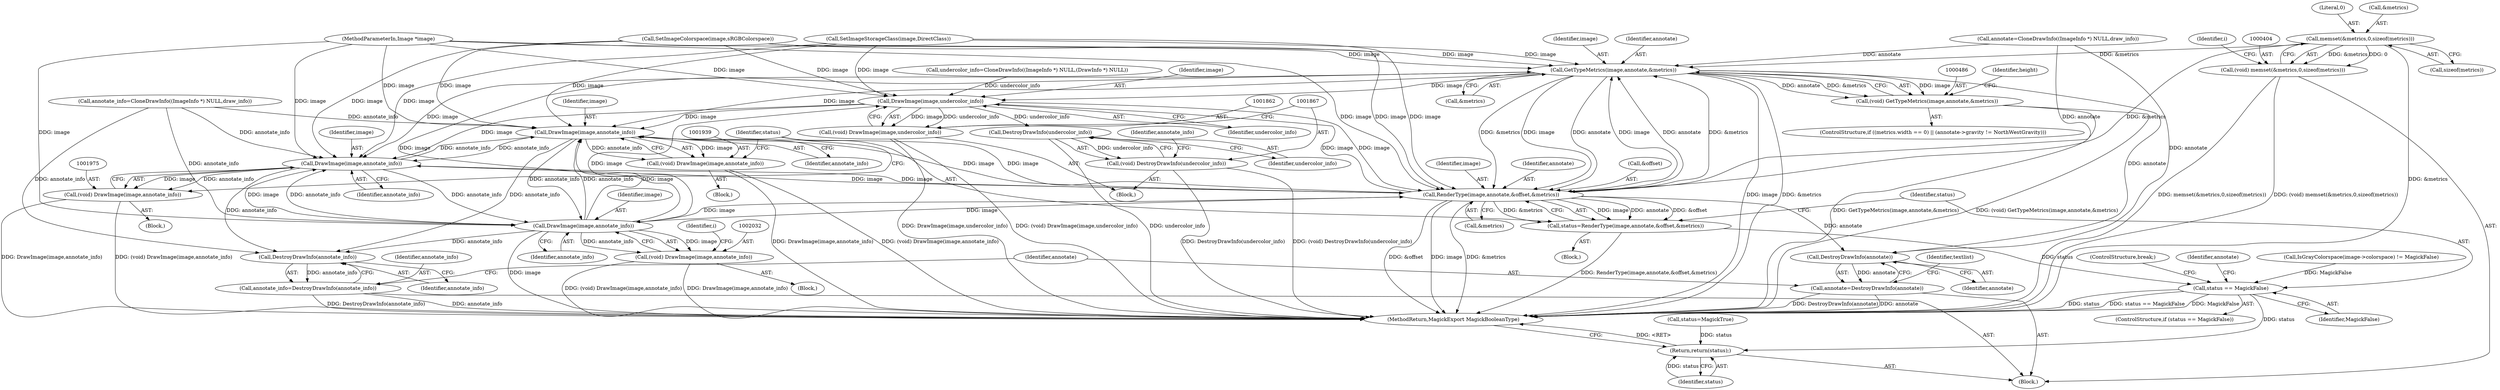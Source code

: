 digraph "0_ImageMagick6_f6ffc702c6eecd963587273a429dcd608c648984@API" {
"1000405" [label="(Call,memset(&metrics,0,sizeof(metrics)))"];
"1000403" [label="(Call,(void) memset(&metrics,0,sizeof(metrics)))"];
"1000487" [label="(Call,GetTypeMetrics(image,annotate,&metrics))"];
"1000485" [label="(Call,(void) GetTypeMetrics(image,annotate,&metrics))"];
"1001863" [label="(Call,DrawImage(image,undercolor_info))"];
"1001861" [label="(Call,(void) DrawImage(image,undercolor_info))"];
"1001868" [label="(Call,DestroyDrawInfo(undercolor_info))"];
"1001866" [label="(Call,(void) DestroyDrawInfo(undercolor_info))"];
"1001940" [label="(Call,DrawImage(image,annotate_info))"];
"1001938" [label="(Call,(void) DrawImage(image,annotate_info))"];
"1001976" [label="(Call,DrawImage(image,annotate_info))"];
"1001974" [label="(Call,(void) DrawImage(image,annotate_info))"];
"1001981" [label="(Call,RenderType(image,annotate,&offset,&metrics))"];
"1001979" [label="(Call,status=RenderType(image,annotate,&offset,&metrics))"];
"1001989" [label="(Call,status == MagickFalse)"];
"1002054" [label="(Return,return(status);)"];
"1002033" [label="(Call,DrawImage(image,annotate_info))"];
"1002031" [label="(Call,(void) DrawImage(image,annotate_info))"];
"1002038" [label="(Call,DestroyDrawInfo(annotate_info))"];
"1002036" [label="(Call,annotate_info=DestroyDrawInfo(annotate_info))"];
"1002042" [label="(Call,DestroyDrawInfo(annotate))"];
"1002040" [label="(Call,annotate=DestroyDrawInfo(annotate))"];
"1001938" [label="(Call,(void) DrawImage(image,annotate_info))"];
"1001977" [label="(Identifier,image)"];
"1000199" [label="(Call,annotate_info=CloneDrawInfo((ImageInfo *) NULL,draw_info))"];
"1000397" [label="(Call,SetImageColorspace(image,sRGBColorspace))"];
"1001980" [label="(Identifier,status)"];
"1001776" [label="(Block,)"];
"1000408" [label="(Literal,0)"];
"1001976" [label="(Call,DrawImage(image,annotate_info))"];
"1001873" [label="(Identifier,annotate_info)"];
"1001906" [label="(Block,)"];
"1001982" [label="(Identifier,image)"];
"1001988" [label="(ControlStructure,if (status == MagickFalse))"];
"1002033" [label="(Call,DrawImage(image,annotate_info))"];
"1001866" [label="(Call,(void) DestroyDrawInfo(undercolor_info))"];
"1000400" [label="(Call,status=MagickTrue)"];
"1002035" [label="(Identifier,annotate_info)"];
"1002043" [label="(Identifier,annotate)"];
"1001865" [label="(Identifier,undercolor_info)"];
"1001989" [label="(Call,status == MagickFalse)"];
"1001996" [label="(Identifier,annotate)"];
"1001981" [label="(Call,RenderType(image,annotate,&offset,&metrics))"];
"1001863" [label="(Call,DrawImage(image,undercolor_info))"];
"1002042" [label="(Call,DestroyDrawInfo(annotate))"];
"1002055" [label="(Identifier,status)"];
"1002041" [label="(Identifier,annotate)"];
"1002040" [label="(Call,annotate=DestroyDrawInfo(annotate))"];
"1001940" [label="(Call,DrawImage(image,annotate_info))"];
"1002054" [label="(Return,return(status);)"];
"1000488" [label="(Identifier,image)"];
"1000406" [label="(Call,&metrics)"];
"1001869" [label="(Identifier,undercolor_info)"];
"1002036" [label="(Call,annotate_info=DestroyDrawInfo(annotate_info))"];
"1001990" [label="(Identifier,status)"];
"1002031" [label="(Call,(void) DrawImage(image,annotate_info))"];
"1001991" [label="(Identifier,MagickFalse)"];
"1000493" [label="(Identifier,height)"];
"1000363" [label="(Call,SetImageStorageClass(image,DirectClass))"];
"1001979" [label="(Call,status=RenderType(image,annotate,&offset,&metrics))"];
"1002034" [label="(Identifier,image)"];
"1000485" [label="(Call,(void) GetTypeMetrics(image,annotate,&metrics))"];
"1001986" [label="(Call,&metrics)"];
"1002039" [label="(Identifier,annotate_info)"];
"1000413" [label="(Identifier,i)"];
"1000405" [label="(Call,memset(&metrics,0,sizeof(metrics)))"];
"1001974" [label="(Call,(void) DrawImage(image,annotate_info))"];
"1000489" [label="(Identifier,annotate)"];
"1001868" [label="(Call,DestroyDrawInfo(undercolor_info))"];
"1000107" [label="(Block,)"];
"1001999" [label="(Block,)"];
"1000105" [label="(MethodParameterIn,Image *image)"];
"1001778" [label="(Call,undercolor_info=CloneDrawInfo((ImageInfo *) NULL,(DrawInfo *) NULL))"];
"1000403" [label="(Call,(void) memset(&metrics,0,sizeof(metrics)))"];
"1001978" [label="(Identifier,annotate_info)"];
"1001864" [label="(Identifier,image)"];
"1000490" [label="(Call,&metrics)"];
"1000409" [label="(Call,sizeof(metrics))"];
"1001942" [label="(Identifier,annotate_info)"];
"1000424" [label="(Block,)"];
"1002056" [label="(MethodReturn,MagickExport MagickBooleanType)"];
"1001941" [label="(Identifier,image)"];
"1000180" [label="(Call,annotate=CloneDrawInfo((ImageInfo *) NULL,draw_info))"];
"1001983" [label="(Identifier,annotate)"];
"1000487" [label="(Call,GetTypeMetrics(image,annotate,&metrics))"];
"1000423" [label="(Identifier,i)"];
"1000473" [label="(ControlStructure,if ((metrics.width == 0) || (annotate->gravity != NorthWestGravity)))"];
"1001984" [label="(Call,&offset)"];
"1000389" [label="(Call,IsGrayColorspace(image->colorspace) != MagickFalse)"];
"1001950" [label="(Block,)"];
"1001861" [label="(Call,(void) DrawImage(image,undercolor_info))"];
"1002038" [label="(Call,DestroyDrawInfo(annotate_info))"];
"1001992" [label="(ControlStructure,break;)"];
"1002045" [label="(Identifier,textlist)"];
"1002037" [label="(Identifier,annotate_info)"];
"1000405" -> "1000403"  [label="AST: "];
"1000405" -> "1000409"  [label="CFG: "];
"1000406" -> "1000405"  [label="AST: "];
"1000408" -> "1000405"  [label="AST: "];
"1000409" -> "1000405"  [label="AST: "];
"1000403" -> "1000405"  [label="CFG: "];
"1000405" -> "1002056"  [label="DDG: &metrics"];
"1000405" -> "1000403"  [label="DDG: &metrics"];
"1000405" -> "1000403"  [label="DDG: 0"];
"1000405" -> "1000487"  [label="DDG: &metrics"];
"1000405" -> "1001981"  [label="DDG: &metrics"];
"1000403" -> "1000107"  [label="AST: "];
"1000404" -> "1000403"  [label="AST: "];
"1000413" -> "1000403"  [label="CFG: "];
"1000403" -> "1002056"  [label="DDG: memset(&metrics,0,sizeof(metrics))"];
"1000403" -> "1002056"  [label="DDG: (void) memset(&metrics,0,sizeof(metrics))"];
"1000487" -> "1000485"  [label="AST: "];
"1000487" -> "1000490"  [label="CFG: "];
"1000488" -> "1000487"  [label="AST: "];
"1000489" -> "1000487"  [label="AST: "];
"1000490" -> "1000487"  [label="AST: "];
"1000485" -> "1000487"  [label="CFG: "];
"1000487" -> "1002056"  [label="DDG: image"];
"1000487" -> "1002056"  [label="DDG: &metrics"];
"1000487" -> "1000485"  [label="DDG: image"];
"1000487" -> "1000485"  [label="DDG: annotate"];
"1000487" -> "1000485"  [label="DDG: &metrics"];
"1001981" -> "1000487"  [label="DDG: image"];
"1001981" -> "1000487"  [label="DDG: annotate"];
"1001981" -> "1000487"  [label="DDG: &metrics"];
"1000397" -> "1000487"  [label="DDG: image"];
"1000363" -> "1000487"  [label="DDG: image"];
"1002033" -> "1000487"  [label="DDG: image"];
"1000105" -> "1000487"  [label="DDG: image"];
"1000180" -> "1000487"  [label="DDG: annotate"];
"1000487" -> "1001863"  [label="DDG: image"];
"1000487" -> "1001940"  [label="DDG: image"];
"1000487" -> "1001976"  [label="DDG: image"];
"1000487" -> "1001981"  [label="DDG: image"];
"1000487" -> "1001981"  [label="DDG: annotate"];
"1000487" -> "1001981"  [label="DDG: &metrics"];
"1000487" -> "1002042"  [label="DDG: annotate"];
"1000485" -> "1000473"  [label="AST: "];
"1000486" -> "1000485"  [label="AST: "];
"1000493" -> "1000485"  [label="CFG: "];
"1000485" -> "1002056"  [label="DDG: GetTypeMetrics(image,annotate,&metrics)"];
"1000485" -> "1002056"  [label="DDG: (void) GetTypeMetrics(image,annotate,&metrics)"];
"1001863" -> "1001861"  [label="AST: "];
"1001863" -> "1001865"  [label="CFG: "];
"1001864" -> "1001863"  [label="AST: "];
"1001865" -> "1001863"  [label="AST: "];
"1001861" -> "1001863"  [label="CFG: "];
"1001863" -> "1001861"  [label="DDG: image"];
"1001863" -> "1001861"  [label="DDG: undercolor_info"];
"1001981" -> "1001863"  [label="DDG: image"];
"1000397" -> "1001863"  [label="DDG: image"];
"1000363" -> "1001863"  [label="DDG: image"];
"1002033" -> "1001863"  [label="DDG: image"];
"1000105" -> "1001863"  [label="DDG: image"];
"1001778" -> "1001863"  [label="DDG: undercolor_info"];
"1001863" -> "1001868"  [label="DDG: undercolor_info"];
"1001863" -> "1001940"  [label="DDG: image"];
"1001863" -> "1001976"  [label="DDG: image"];
"1001863" -> "1001981"  [label="DDG: image"];
"1001861" -> "1001776"  [label="AST: "];
"1001862" -> "1001861"  [label="AST: "];
"1001867" -> "1001861"  [label="CFG: "];
"1001861" -> "1002056"  [label="DDG: DrawImage(image,undercolor_info)"];
"1001861" -> "1002056"  [label="DDG: (void) DrawImage(image,undercolor_info)"];
"1001868" -> "1001866"  [label="AST: "];
"1001868" -> "1001869"  [label="CFG: "];
"1001869" -> "1001868"  [label="AST: "];
"1001866" -> "1001868"  [label="CFG: "];
"1001868" -> "1002056"  [label="DDG: undercolor_info"];
"1001868" -> "1001866"  [label="DDG: undercolor_info"];
"1001866" -> "1001776"  [label="AST: "];
"1001867" -> "1001866"  [label="AST: "];
"1001873" -> "1001866"  [label="CFG: "];
"1001866" -> "1002056"  [label="DDG: DestroyDrawInfo(undercolor_info)"];
"1001866" -> "1002056"  [label="DDG: (void) DestroyDrawInfo(undercolor_info)"];
"1001940" -> "1001938"  [label="AST: "];
"1001940" -> "1001942"  [label="CFG: "];
"1001941" -> "1001940"  [label="AST: "];
"1001942" -> "1001940"  [label="AST: "];
"1001938" -> "1001940"  [label="CFG: "];
"1001940" -> "1001938"  [label="DDG: image"];
"1001940" -> "1001938"  [label="DDG: annotate_info"];
"1001981" -> "1001940"  [label="DDG: image"];
"1000397" -> "1001940"  [label="DDG: image"];
"1000363" -> "1001940"  [label="DDG: image"];
"1002033" -> "1001940"  [label="DDG: image"];
"1002033" -> "1001940"  [label="DDG: annotate_info"];
"1000105" -> "1001940"  [label="DDG: image"];
"1000199" -> "1001940"  [label="DDG: annotate_info"];
"1001976" -> "1001940"  [label="DDG: annotate_info"];
"1001940" -> "1001976"  [label="DDG: annotate_info"];
"1001940" -> "1001981"  [label="DDG: image"];
"1001940" -> "1002033"  [label="DDG: annotate_info"];
"1001940" -> "1002038"  [label="DDG: annotate_info"];
"1001938" -> "1001906"  [label="AST: "];
"1001939" -> "1001938"  [label="AST: "];
"1001980" -> "1001938"  [label="CFG: "];
"1001938" -> "1002056"  [label="DDG: DrawImage(image,annotate_info)"];
"1001938" -> "1002056"  [label="DDG: (void) DrawImage(image,annotate_info)"];
"1001976" -> "1001974"  [label="AST: "];
"1001976" -> "1001978"  [label="CFG: "];
"1001977" -> "1001976"  [label="AST: "];
"1001978" -> "1001976"  [label="AST: "];
"1001974" -> "1001976"  [label="CFG: "];
"1001976" -> "1001974"  [label="DDG: image"];
"1001976" -> "1001974"  [label="DDG: annotate_info"];
"1001981" -> "1001976"  [label="DDG: image"];
"1000397" -> "1001976"  [label="DDG: image"];
"1000363" -> "1001976"  [label="DDG: image"];
"1002033" -> "1001976"  [label="DDG: image"];
"1002033" -> "1001976"  [label="DDG: annotate_info"];
"1000105" -> "1001976"  [label="DDG: image"];
"1000199" -> "1001976"  [label="DDG: annotate_info"];
"1001976" -> "1001981"  [label="DDG: image"];
"1001976" -> "1002033"  [label="DDG: annotate_info"];
"1001976" -> "1002038"  [label="DDG: annotate_info"];
"1001974" -> "1001950"  [label="AST: "];
"1001975" -> "1001974"  [label="AST: "];
"1001980" -> "1001974"  [label="CFG: "];
"1001974" -> "1002056"  [label="DDG: (void) DrawImage(image,annotate_info)"];
"1001974" -> "1002056"  [label="DDG: DrawImage(image,annotate_info)"];
"1001981" -> "1001979"  [label="AST: "];
"1001981" -> "1001986"  [label="CFG: "];
"1001982" -> "1001981"  [label="AST: "];
"1001983" -> "1001981"  [label="AST: "];
"1001984" -> "1001981"  [label="AST: "];
"1001986" -> "1001981"  [label="AST: "];
"1001979" -> "1001981"  [label="CFG: "];
"1001981" -> "1002056"  [label="DDG: image"];
"1001981" -> "1002056"  [label="DDG: &metrics"];
"1001981" -> "1002056"  [label="DDG: &offset"];
"1001981" -> "1001979"  [label="DDG: image"];
"1001981" -> "1001979"  [label="DDG: annotate"];
"1001981" -> "1001979"  [label="DDG: &offset"];
"1001981" -> "1001979"  [label="DDG: &metrics"];
"1000397" -> "1001981"  [label="DDG: image"];
"1000363" -> "1001981"  [label="DDG: image"];
"1002033" -> "1001981"  [label="DDG: image"];
"1000105" -> "1001981"  [label="DDG: image"];
"1000180" -> "1001981"  [label="DDG: annotate"];
"1001981" -> "1002033"  [label="DDG: image"];
"1001981" -> "1002042"  [label="DDG: annotate"];
"1001979" -> "1000424"  [label="AST: "];
"1001980" -> "1001979"  [label="AST: "];
"1001990" -> "1001979"  [label="CFG: "];
"1001979" -> "1002056"  [label="DDG: RenderType(image,annotate,&offset,&metrics)"];
"1001979" -> "1001989"  [label="DDG: status"];
"1001989" -> "1001988"  [label="AST: "];
"1001989" -> "1001991"  [label="CFG: "];
"1001990" -> "1001989"  [label="AST: "];
"1001991" -> "1001989"  [label="AST: "];
"1001992" -> "1001989"  [label="CFG: "];
"1001996" -> "1001989"  [label="CFG: "];
"1001989" -> "1002056"  [label="DDG: status == MagickFalse"];
"1001989" -> "1002056"  [label="DDG: MagickFalse"];
"1001989" -> "1002056"  [label="DDG: status"];
"1000389" -> "1001989"  [label="DDG: MagickFalse"];
"1001989" -> "1002054"  [label="DDG: status"];
"1002054" -> "1000107"  [label="AST: "];
"1002054" -> "1002055"  [label="CFG: "];
"1002055" -> "1002054"  [label="AST: "];
"1002056" -> "1002054"  [label="CFG: "];
"1002054" -> "1002056"  [label="DDG: <RET>"];
"1002055" -> "1002054"  [label="DDG: status"];
"1000400" -> "1002054"  [label="DDG: status"];
"1002033" -> "1002031"  [label="AST: "];
"1002033" -> "1002035"  [label="CFG: "];
"1002034" -> "1002033"  [label="AST: "];
"1002035" -> "1002033"  [label="AST: "];
"1002031" -> "1002033"  [label="CFG: "];
"1002033" -> "1002056"  [label="DDG: image"];
"1002033" -> "1002031"  [label="DDG: image"];
"1002033" -> "1002031"  [label="DDG: annotate_info"];
"1000105" -> "1002033"  [label="DDG: image"];
"1000199" -> "1002033"  [label="DDG: annotate_info"];
"1002033" -> "1002038"  [label="DDG: annotate_info"];
"1002031" -> "1001999"  [label="AST: "];
"1002032" -> "1002031"  [label="AST: "];
"1000423" -> "1002031"  [label="CFG: "];
"1002031" -> "1002056"  [label="DDG: DrawImage(image,annotate_info)"];
"1002031" -> "1002056"  [label="DDG: (void) DrawImage(image,annotate_info)"];
"1002038" -> "1002036"  [label="AST: "];
"1002038" -> "1002039"  [label="CFG: "];
"1002039" -> "1002038"  [label="AST: "];
"1002036" -> "1002038"  [label="CFG: "];
"1002038" -> "1002036"  [label="DDG: annotate_info"];
"1000199" -> "1002038"  [label="DDG: annotate_info"];
"1002036" -> "1000107"  [label="AST: "];
"1002037" -> "1002036"  [label="AST: "];
"1002041" -> "1002036"  [label="CFG: "];
"1002036" -> "1002056"  [label="DDG: DestroyDrawInfo(annotate_info)"];
"1002036" -> "1002056"  [label="DDG: annotate_info"];
"1002042" -> "1002040"  [label="AST: "];
"1002042" -> "1002043"  [label="CFG: "];
"1002043" -> "1002042"  [label="AST: "];
"1002040" -> "1002042"  [label="CFG: "];
"1002042" -> "1002040"  [label="DDG: annotate"];
"1000180" -> "1002042"  [label="DDG: annotate"];
"1002040" -> "1000107"  [label="AST: "];
"1002041" -> "1002040"  [label="AST: "];
"1002045" -> "1002040"  [label="CFG: "];
"1002040" -> "1002056"  [label="DDG: DestroyDrawInfo(annotate)"];
"1002040" -> "1002056"  [label="DDG: annotate"];
}
